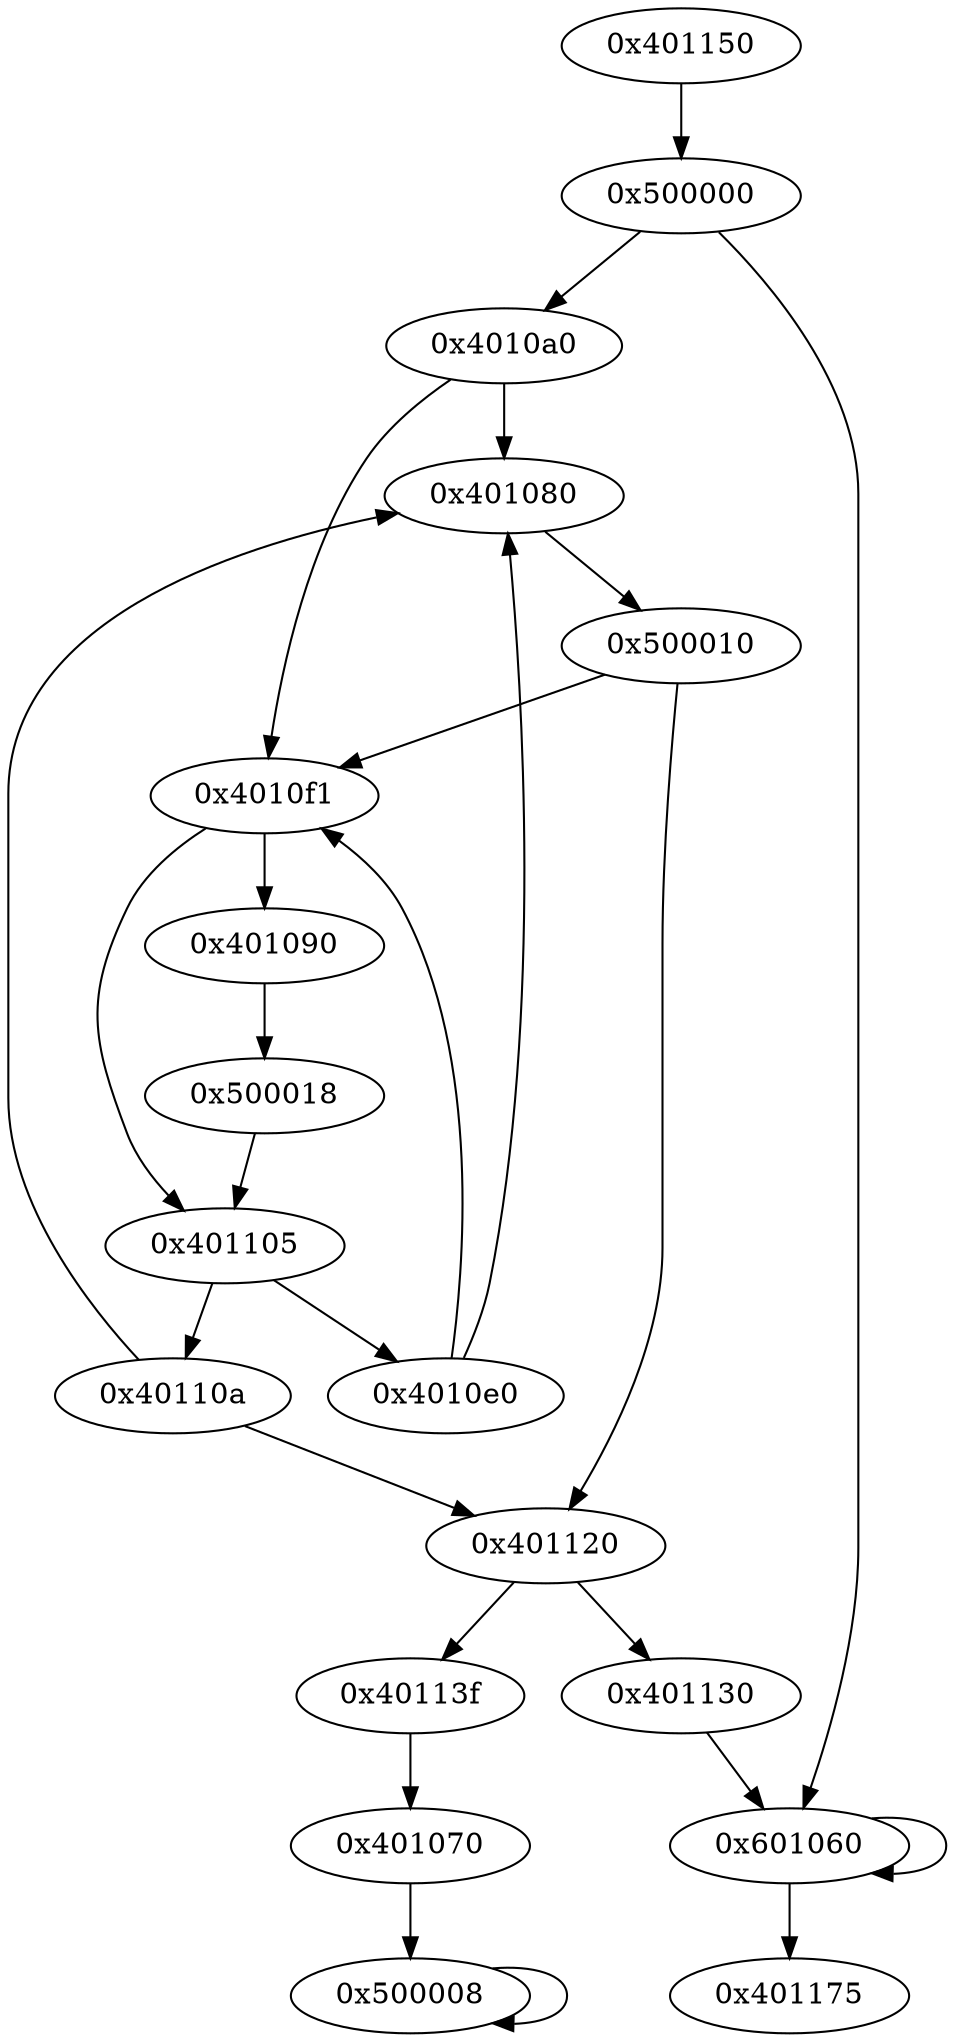 digraph {
401150 [label="0x401150"];
500000 [label="0x500000"];
"4010a0" [label="0x4010a0"];
401080 [label="0x401080"];
500010 [label="0x500010"];
"4010f1" [label="0x4010f1"];
401090 [label="0x401090"];
500018 [label="0x500018"];
401105 [label="0x401105"];
"4010e0" [label="0x4010e0"];
"40110a" [label="0x40110a"];
601060 [label="0x601060"];
401120 [label="0x401120"];
401130 [label="0x401130"];
"40113f" [label="0x40113f"];
401070 [label="0x401070"];
500008 [label="0x500008"];
401175 [label="0x401175"];
401150 -> 500000;
500000 -> "4010a0";
500000 -> 601060;
"4010a0" -> 401080;
"4010a0" -> "4010f1";
401080 -> 500010;
500010 -> "4010f1";
500010 -> 401120;
"4010f1" -> 401090;
"4010f1" -> 401105;
401090 -> 500018;
500018 -> 401105;
401105 -> "4010e0";
401105 -> "40110a";
"4010e0" -> 401080;
"4010e0" -> "4010f1";
"40110a" -> 401080;
"40110a" -> 401120;
601060 -> 601060;
601060 -> 401175;
401120 -> 401130;
401120 -> "40113f";
401130 -> 601060;
"40113f" -> 401070;
401070 -> 500008;
500008 -> 500008;
}
